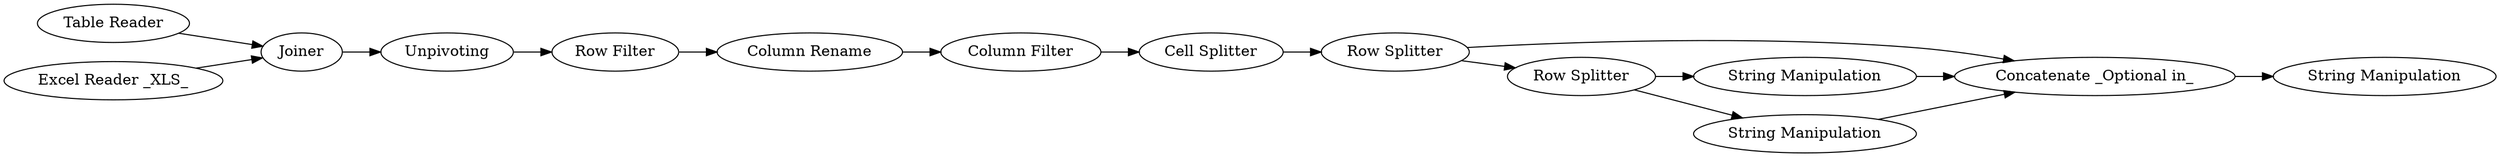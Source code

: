 digraph {
	221 -> 161
	161 -> 162
	220 -> 195
	287 -> 219
	165 -> 166
	162 -> 166
	166 -> 168
	167 -> 166
	285 -> 287
	163 -> 165
	195 -> 221
	219 -> 220
	286 -> 287
	163 -> 167
	162 -> 163
	165 [label="String Manipulation"]
	167 [label="String Manipulation"]
	168 [label="String Manipulation"]
	285 [label="Table Reader"]
	161 [label="Cell Splitter"]
	287 [label=Joiner]
	219 [label=Unpivoting]
	162 [label="Row Splitter"]
	220 [label="Row Filter"]
	286 [label="Excel Reader _XLS_"]
	221 [label="Column Filter"]
	195 [label="Column Rename"]
	163 [label="Row Splitter"]
	166 [label="Concatenate _Optional in_"]
	rankdir=LR
}
